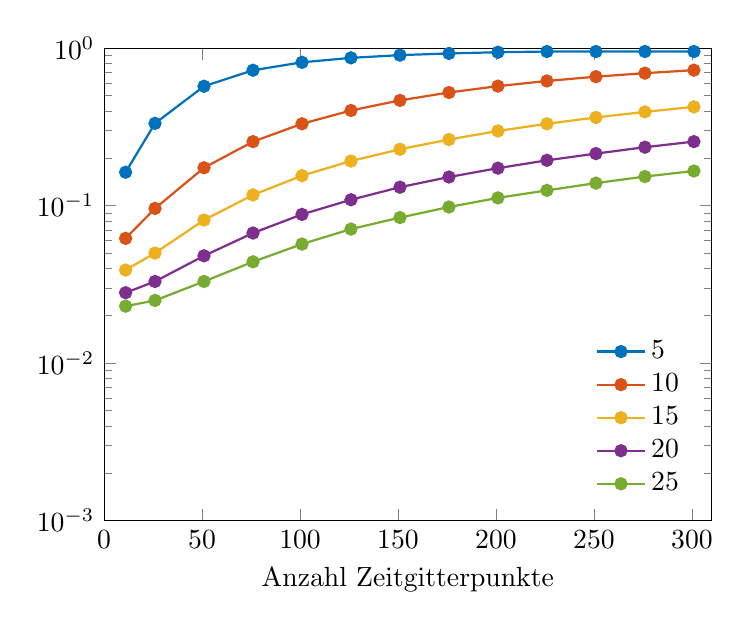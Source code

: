 % This file was created by matlab2tikz.
%
%The latest updates can be retrieved from
%  http://www.mathworks.com/matlabcentral/fileexchange/22022-matlab2tikz-matlab2tikz
%where you can also make suggestions and rate matlab2tikz.
%
\definecolor{mycolor1}{rgb}{0.0,0.447,0.741}%
\definecolor{mycolor2}{rgb}{0.85,0.325,0.098}%
\definecolor{mycolor3}{rgb}{0.929,0.694,0.125}%
\definecolor{mycolor4}{rgb}{0.494,0.184,0.556}%
\definecolor{mycolor5}{rgb}{0.466,0.674,0.188}%
%
\begin{tikzpicture}

\begin{axis}[%
width=7.715cm,
height=6cm,
at={(1.011in,0.642in)},
scale only axis,
xmin=0,
xmax=310,
xlabel={Anzahl Zeitgitterpunkte},
ymode=log,
ymin=0.001,
ymax=1,
yminorticks=true,
axis background/.style={fill=white},
legend style={at={(0.97,0.03)},anchor=south east,legend cell align=left,align=left,fill=none,draw=none}
]
\addplot [color=mycolor1,solid,mark=*,mark options={solid}, thick]
  table[row sep=crcr]{%
11	0.163\\
26	0.333\\
51	0.573\\
76	0.724\\
101	0.813\\
126	0.868\\
151	0.903\\
176	0.926\\
201	0.942\\
226	0.952\\
251	0.952\\
276	0.952\\
301	0.952\\
};
\addlegendentry{5};

\addplot [color=mycolor2,solid,mark=*,mark options={solid}, thick]
  table[row sep=crcr]{%
11	0.062\\
26	0.096\\
51	0.174\\
76	0.255\\
101	0.331\\
126	0.402\\
151	0.466\\
176	0.523\\
201	0.574\\
226	0.619\\
251	0.659\\
276	0.694\\
301	0.725\\
};
\addlegendentry{10};

\addplot [color=mycolor3,solid,mark=*,mark options={solid}, thick]
  table[row sep=crcr]{%
11	0.039\\
26	0.05\\
51	0.081\\
76	0.117\\
101	0.155\\
126	0.192\\
151	0.228\\
176	0.263\\
201	0.298\\
226	0.331\\
251	0.363\\
276	0.394\\
301	0.424\\
};
\addlegendentry{15};

\addplot [color=mycolor4,solid,mark=*,mark options={solid}, thick]
  table[row sep=crcr]{%
11	0.028\\
26	0.033\\
51	0.048\\
76	0.067\\
101	0.088\\
126	0.109\\
151	0.131\\
176	0.152\\
201	0.173\\
226	0.194\\
251	0.214\\
276	0.235\\
301	0.255\\
};
\addlegendentry{20};

\addplot [color=mycolor5,solid,mark=*,mark options={solid}, thick]
  table[row sep=crcr]{%
11	0.023\\
26	0.025\\
51	0.033\\
76	0.044\\
101	0.057\\
126	0.071\\
151	0.084\\
176	0.098\\
201	0.112\\
226	0.125\\
251	0.139\\
276	0.153\\
301	0.166\\
};
\addlegendentry{25};

\end{axis}
\end{tikzpicture}%
